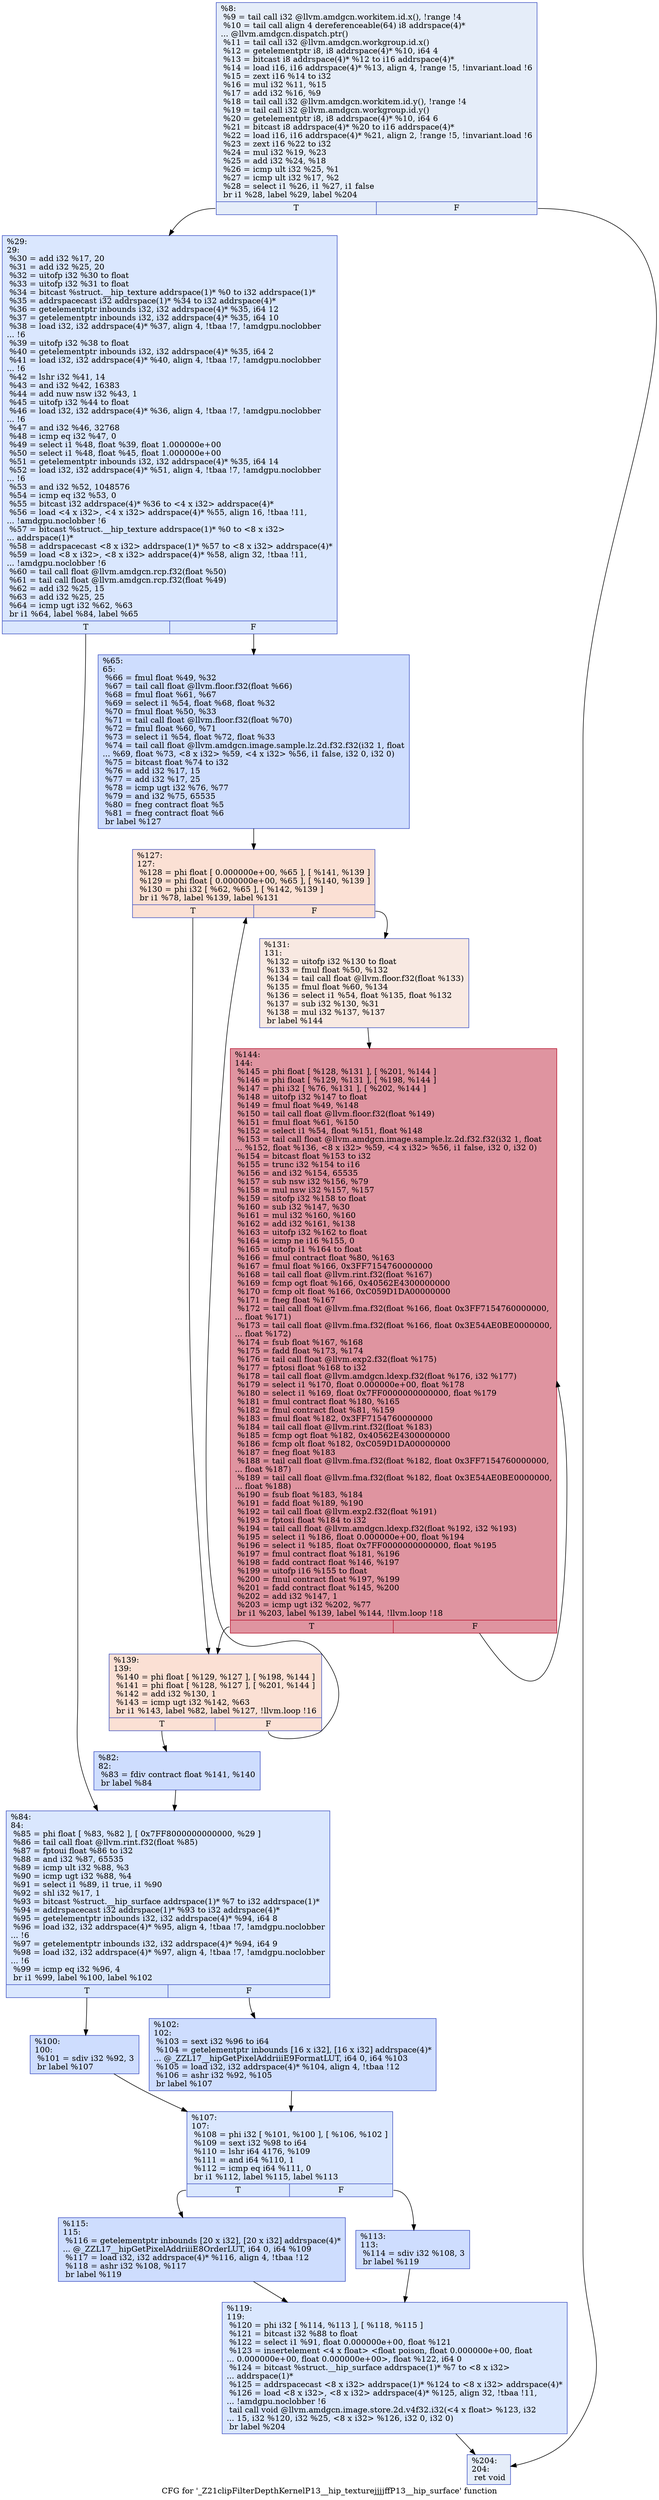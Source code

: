 digraph "CFG for '_Z21clipFilterDepthKernelP13__hip_texturejjjjffP13__hip_surface' function" {
	label="CFG for '_Z21clipFilterDepthKernelP13__hip_texturejjjjffP13__hip_surface' function";

	Node0x4875240 [shape=record,color="#3d50c3ff", style=filled, fillcolor="#c5d6f270",label="{%8:\l  %9 = tail call i32 @llvm.amdgcn.workitem.id.x(), !range !4\l  %10 = tail call align 4 dereferenceable(64) i8 addrspace(4)*\l... @llvm.amdgcn.dispatch.ptr()\l  %11 = tail call i32 @llvm.amdgcn.workgroup.id.x()\l  %12 = getelementptr i8, i8 addrspace(4)* %10, i64 4\l  %13 = bitcast i8 addrspace(4)* %12 to i16 addrspace(4)*\l  %14 = load i16, i16 addrspace(4)* %13, align 4, !range !5, !invariant.load !6\l  %15 = zext i16 %14 to i32\l  %16 = mul i32 %11, %15\l  %17 = add i32 %16, %9\l  %18 = tail call i32 @llvm.amdgcn.workitem.id.y(), !range !4\l  %19 = tail call i32 @llvm.amdgcn.workgroup.id.y()\l  %20 = getelementptr i8, i8 addrspace(4)* %10, i64 6\l  %21 = bitcast i8 addrspace(4)* %20 to i16 addrspace(4)*\l  %22 = load i16, i16 addrspace(4)* %21, align 2, !range !5, !invariant.load !6\l  %23 = zext i16 %22 to i32\l  %24 = mul i32 %19, %23\l  %25 = add i32 %24, %18\l  %26 = icmp ult i32 %25, %1\l  %27 = icmp ult i32 %17, %2\l  %28 = select i1 %26, i1 %27, i1 false\l  br i1 %28, label %29, label %204\l|{<s0>T|<s1>F}}"];
	Node0x4875240:s0 -> Node0x4878630;
	Node0x4875240:s1 -> Node0x48786c0;
	Node0x4878630 [shape=record,color="#3d50c3ff", style=filled, fillcolor="#abc8fd70",label="{%29:\l29:                                               \l  %30 = add i32 %17, 20\l  %31 = add i32 %25, 20\l  %32 = uitofp i32 %30 to float\l  %33 = uitofp i32 %31 to float\l  %34 = bitcast %struct.__hip_texture addrspace(1)* %0 to i32 addrspace(1)*\l  %35 = addrspacecast i32 addrspace(1)* %34 to i32 addrspace(4)*\l  %36 = getelementptr inbounds i32, i32 addrspace(4)* %35, i64 12\l  %37 = getelementptr inbounds i32, i32 addrspace(4)* %35, i64 10\l  %38 = load i32, i32 addrspace(4)* %37, align 4, !tbaa !7, !amdgpu.noclobber\l... !6\l  %39 = uitofp i32 %38 to float\l  %40 = getelementptr inbounds i32, i32 addrspace(4)* %35, i64 2\l  %41 = load i32, i32 addrspace(4)* %40, align 4, !tbaa !7, !amdgpu.noclobber\l... !6\l  %42 = lshr i32 %41, 14\l  %43 = and i32 %42, 16383\l  %44 = add nuw nsw i32 %43, 1\l  %45 = uitofp i32 %44 to float\l  %46 = load i32, i32 addrspace(4)* %36, align 4, !tbaa !7, !amdgpu.noclobber\l... !6\l  %47 = and i32 %46, 32768\l  %48 = icmp eq i32 %47, 0\l  %49 = select i1 %48, float %39, float 1.000000e+00\l  %50 = select i1 %48, float %45, float 1.000000e+00\l  %51 = getelementptr inbounds i32, i32 addrspace(4)* %35, i64 14\l  %52 = load i32, i32 addrspace(4)* %51, align 4, !tbaa !7, !amdgpu.noclobber\l... !6\l  %53 = and i32 %52, 1048576\l  %54 = icmp eq i32 %53, 0\l  %55 = bitcast i32 addrspace(4)* %36 to \<4 x i32\> addrspace(4)*\l  %56 = load \<4 x i32\>, \<4 x i32\> addrspace(4)* %55, align 16, !tbaa !11,\l... !amdgpu.noclobber !6\l  %57 = bitcast %struct.__hip_texture addrspace(1)* %0 to \<8 x i32\>\l... addrspace(1)*\l  %58 = addrspacecast \<8 x i32\> addrspace(1)* %57 to \<8 x i32\> addrspace(4)*\l  %59 = load \<8 x i32\>, \<8 x i32\> addrspace(4)* %58, align 32, !tbaa !11,\l... !amdgpu.noclobber !6\l  %60 = tail call float @llvm.amdgcn.rcp.f32(float %50)\l  %61 = tail call float @llvm.amdgcn.rcp.f32(float %49)\l  %62 = add i32 %25, 15\l  %63 = add i32 %25, 25\l  %64 = icmp ugt i32 %62, %63\l  br i1 %64, label %84, label %65\l|{<s0>T|<s1>F}}"];
	Node0x4878630:s0 -> Node0x48789c0;
	Node0x4878630:s1 -> Node0x4878a10;
	Node0x4878a10 [shape=record,color="#3d50c3ff", style=filled, fillcolor="#8fb1fe70",label="{%65:\l65:                                               \l  %66 = fmul float %49, %32\l  %67 = tail call float @llvm.floor.f32(float %66)\l  %68 = fmul float %61, %67\l  %69 = select i1 %54, float %68, float %32\l  %70 = fmul float %50, %33\l  %71 = tail call float @llvm.floor.f32(float %70)\l  %72 = fmul float %60, %71\l  %73 = select i1 %54, float %72, float %33\l  %74 = tail call float @llvm.amdgcn.image.sample.lz.2d.f32.f32(i32 1, float\l... %69, float %73, \<8 x i32\> %59, \<4 x i32\> %56, i1 false, i32 0, i32 0)\l  %75 = bitcast float %74 to i32\l  %76 = add i32 %17, 15\l  %77 = add i32 %17, 25\l  %78 = icmp ugt i32 %76, %77\l  %79 = and i32 %75, 65535\l  %80 = fneg contract float %5\l  %81 = fneg contract float %6\l  br label %127\l}"];
	Node0x4878a10 -> Node0x487d0d0;
	Node0x487d1d0 [shape=record,color="#3d50c3ff", style=filled, fillcolor="#8fb1fe70",label="{%82:\l82:                                               \l  %83 = fdiv contract float %141, %140\l  br label %84\l}"];
	Node0x487d1d0 -> Node0x48789c0;
	Node0x48789c0 [shape=record,color="#3d50c3ff", style=filled, fillcolor="#abc8fd70",label="{%84:\l84:                                               \l  %85 = phi float [ %83, %82 ], [ 0x7FF8000000000000, %29 ]\l  %86 = tail call float @llvm.rint.f32(float %85)\l  %87 = fptoui float %86 to i32\l  %88 = and i32 %87, 65535\l  %89 = icmp ult i32 %88, %3\l  %90 = icmp ugt i32 %88, %4\l  %91 = select i1 %89, i1 true, i1 %90\l  %92 = shl i32 %17, 1\l  %93 = bitcast %struct.__hip_surface addrspace(1)* %7 to i32 addrspace(1)*\l  %94 = addrspacecast i32 addrspace(1)* %93 to i32 addrspace(4)*\l  %95 = getelementptr inbounds i32, i32 addrspace(4)* %94, i64 8\l  %96 = load i32, i32 addrspace(4)* %95, align 4, !tbaa !7, !amdgpu.noclobber\l... !6\l  %97 = getelementptr inbounds i32, i32 addrspace(4)* %94, i64 9\l  %98 = load i32, i32 addrspace(4)* %97, align 4, !tbaa !7, !amdgpu.noclobber\l... !6\l  %99 = icmp eq i32 %96, 4\l  br i1 %99, label %100, label %102\l|{<s0>T|<s1>F}}"];
	Node0x48789c0:s0 -> Node0x487df40;
	Node0x48789c0:s1 -> Node0x487dfd0;
	Node0x487df40 [shape=record,color="#3d50c3ff", style=filled, fillcolor="#8fb1fe70",label="{%100:\l100:                                              \l  %101 = sdiv i32 %92, 3\l  br label %107\l}"];
	Node0x487df40 -> Node0x487e1a0;
	Node0x487dfd0 [shape=record,color="#3d50c3ff", style=filled, fillcolor="#8fb1fe70",label="{%102:\l102:                                              \l  %103 = sext i32 %96 to i64\l  %104 = getelementptr inbounds [16 x i32], [16 x i32] addrspace(4)*\l... @_ZZL17__hipGetPixelAddriiiE9FormatLUT, i64 0, i64 %103\l  %105 = load i32, i32 addrspace(4)* %104, align 4, !tbaa !12\l  %106 = ashr i32 %92, %105\l  br label %107\l}"];
	Node0x487dfd0 -> Node0x487e1a0;
	Node0x487e1a0 [shape=record,color="#3d50c3ff", style=filled, fillcolor="#abc8fd70",label="{%107:\l107:                                              \l  %108 = phi i32 [ %101, %100 ], [ %106, %102 ]\l  %109 = sext i32 %98 to i64\l  %110 = lshr i64 4176, %109\l  %111 = and i64 %110, 1\l  %112 = icmp eq i64 %111, 0\l  br i1 %112, label %115, label %113\l|{<s0>T|<s1>F}}"];
	Node0x487e1a0:s0 -> Node0x487e980;
	Node0x487e1a0:s1 -> Node0x487e9d0;
	Node0x487e9d0 [shape=record,color="#3d50c3ff", style=filled, fillcolor="#8fb1fe70",label="{%113:\l113:                                              \l  %114 = sdiv i32 %108, 3\l  br label %119\l}"];
	Node0x487e9d0 -> Node0x487eba0;
	Node0x487e980 [shape=record,color="#3d50c3ff", style=filled, fillcolor="#8fb1fe70",label="{%115:\l115:                                              \l  %116 = getelementptr inbounds [20 x i32], [20 x i32] addrspace(4)*\l... @_ZZL17__hipGetPixelAddriiiE8OrderLUT, i64 0, i64 %109\l  %117 = load i32, i32 addrspace(4)* %116, align 4, !tbaa !12\l  %118 = ashr i32 %108, %117\l  br label %119\l}"];
	Node0x487e980 -> Node0x487eba0;
	Node0x487eba0 [shape=record,color="#3d50c3ff", style=filled, fillcolor="#abc8fd70",label="{%119:\l119:                                              \l  %120 = phi i32 [ %114, %113 ], [ %118, %115 ]\l  %121 = bitcast i32 %88 to float\l  %122 = select i1 %91, float 0.000000e+00, float %121\l  %123 = insertelement \<4 x float\> \<float poison, float 0.000000e+00, float\l... 0.000000e+00, float 0.000000e+00\>, float %122, i64 0\l  %124 = bitcast %struct.__hip_surface addrspace(1)* %7 to \<8 x i32\>\l... addrspace(1)*\l  %125 = addrspacecast \<8 x i32\> addrspace(1)* %124 to \<8 x i32\> addrspace(4)*\l  %126 = load \<8 x i32\>, \<8 x i32\> addrspace(4)* %125, align 32, !tbaa !11,\l... !amdgpu.noclobber !6\l  tail call void @llvm.amdgcn.image.store.2d.v4f32.i32(\<4 x float\> %123, i32\l... 15, i32 %120, i32 %25, \<8 x i32\> %126, i32 0, i32 0)\l  br label %204\l}"];
	Node0x487eba0 -> Node0x48786c0;
	Node0x487d0d0 [shape=record,color="#3d50c3ff", style=filled, fillcolor="#f7b99e70",label="{%127:\l127:                                              \l  %128 = phi float [ 0.000000e+00, %65 ], [ %141, %139 ]\l  %129 = phi float [ 0.000000e+00, %65 ], [ %140, %139 ]\l  %130 = phi i32 [ %62, %65 ], [ %142, %139 ]\l  br i1 %78, label %139, label %131\l|{<s0>T|<s1>F}}"];
	Node0x487d0d0:s0 -> Node0x4880250;
	Node0x487d0d0:s1 -> Node0x487c1f0;
	Node0x487c1f0 [shape=record,color="#3d50c3ff", style=filled, fillcolor="#efcebd70",label="{%131:\l131:                                              \l  %132 = uitofp i32 %130 to float\l  %133 = fmul float %50, %132\l  %134 = tail call float @llvm.floor.f32(float %133)\l  %135 = fmul float %60, %134\l  %136 = select i1 %54, float %135, float %132\l  %137 = sub i32 %130, %31\l  %138 = mul i32 %137, %137\l  br label %144\l}"];
	Node0x487c1f0 -> Node0x4880f10;
	Node0x4880250 [shape=record,color="#3d50c3ff", style=filled, fillcolor="#f7b99e70",label="{%139:\l139:                                              \l  %140 = phi float [ %129, %127 ], [ %198, %144 ]\l  %141 = phi float [ %128, %127 ], [ %201, %144 ]\l  %142 = add i32 %130, 1\l  %143 = icmp ugt i32 %142, %63\l  br i1 %143, label %82, label %127, !llvm.loop !16\l|{<s0>T|<s1>F}}"];
	Node0x4880250:s0 -> Node0x487d1d0;
	Node0x4880250:s1 -> Node0x487d0d0;
	Node0x4880f10 [shape=record,color="#b70d28ff", style=filled, fillcolor="#b70d2870",label="{%144:\l144:                                              \l  %145 = phi float [ %128, %131 ], [ %201, %144 ]\l  %146 = phi float [ %129, %131 ], [ %198, %144 ]\l  %147 = phi i32 [ %76, %131 ], [ %202, %144 ]\l  %148 = uitofp i32 %147 to float\l  %149 = fmul float %49, %148\l  %150 = tail call float @llvm.floor.f32(float %149)\l  %151 = fmul float %61, %150\l  %152 = select i1 %54, float %151, float %148\l  %153 = tail call float @llvm.amdgcn.image.sample.lz.2d.f32.f32(i32 1, float\l... %152, float %136, \<8 x i32\> %59, \<4 x i32\> %56, i1 false, i32 0, i32 0)\l  %154 = bitcast float %153 to i32\l  %155 = trunc i32 %154 to i16\l  %156 = and i32 %154, 65535\l  %157 = sub nsw i32 %156, %79\l  %158 = mul nsw i32 %157, %157\l  %159 = sitofp i32 %158 to float\l  %160 = sub i32 %147, %30\l  %161 = mul i32 %160, %160\l  %162 = add i32 %161, %138\l  %163 = uitofp i32 %162 to float\l  %164 = icmp ne i16 %155, 0\l  %165 = uitofp i1 %164 to float\l  %166 = fmul contract float %80, %163\l  %167 = fmul float %166, 0x3FF7154760000000\l  %168 = tail call float @llvm.rint.f32(float %167)\l  %169 = fcmp ogt float %166, 0x40562E4300000000\l  %170 = fcmp olt float %166, 0xC059D1DA00000000\l  %171 = fneg float %167\l  %172 = tail call float @llvm.fma.f32(float %166, float 0x3FF7154760000000,\l... float %171)\l  %173 = tail call float @llvm.fma.f32(float %166, float 0x3E54AE0BE0000000,\l... float %172)\l  %174 = fsub float %167, %168\l  %175 = fadd float %173, %174\l  %176 = tail call float @llvm.exp2.f32(float %175)\l  %177 = fptosi float %168 to i32\l  %178 = tail call float @llvm.amdgcn.ldexp.f32(float %176, i32 %177)\l  %179 = select i1 %170, float 0.000000e+00, float %178\l  %180 = select i1 %169, float 0x7FF0000000000000, float %179\l  %181 = fmul contract float %180, %165\l  %182 = fmul contract float %81, %159\l  %183 = fmul float %182, 0x3FF7154760000000\l  %184 = tail call float @llvm.rint.f32(float %183)\l  %185 = fcmp ogt float %182, 0x40562E4300000000\l  %186 = fcmp olt float %182, 0xC059D1DA00000000\l  %187 = fneg float %183\l  %188 = tail call float @llvm.fma.f32(float %182, float 0x3FF7154760000000,\l... float %187)\l  %189 = tail call float @llvm.fma.f32(float %182, float 0x3E54AE0BE0000000,\l... float %188)\l  %190 = fsub float %183, %184\l  %191 = fadd float %189, %190\l  %192 = tail call float @llvm.exp2.f32(float %191)\l  %193 = fptosi float %184 to i32\l  %194 = tail call float @llvm.amdgcn.ldexp.f32(float %192, i32 %193)\l  %195 = select i1 %186, float 0.000000e+00, float %194\l  %196 = select i1 %185, float 0x7FF0000000000000, float %195\l  %197 = fmul contract float %181, %196\l  %198 = fadd contract float %146, %197\l  %199 = uitofp i16 %155 to float\l  %200 = fmul contract float %197, %199\l  %201 = fadd contract float %145, %200\l  %202 = add i32 %147, 1\l  %203 = icmp ugt i32 %202, %77\l  br i1 %203, label %139, label %144, !llvm.loop !18\l|{<s0>T|<s1>F}}"];
	Node0x4880f10:s0 -> Node0x4880250;
	Node0x4880f10:s1 -> Node0x4880f10;
	Node0x48786c0 [shape=record,color="#3d50c3ff", style=filled, fillcolor="#c5d6f270",label="{%204:\l204:                                              \l  ret void\l}"];
}
